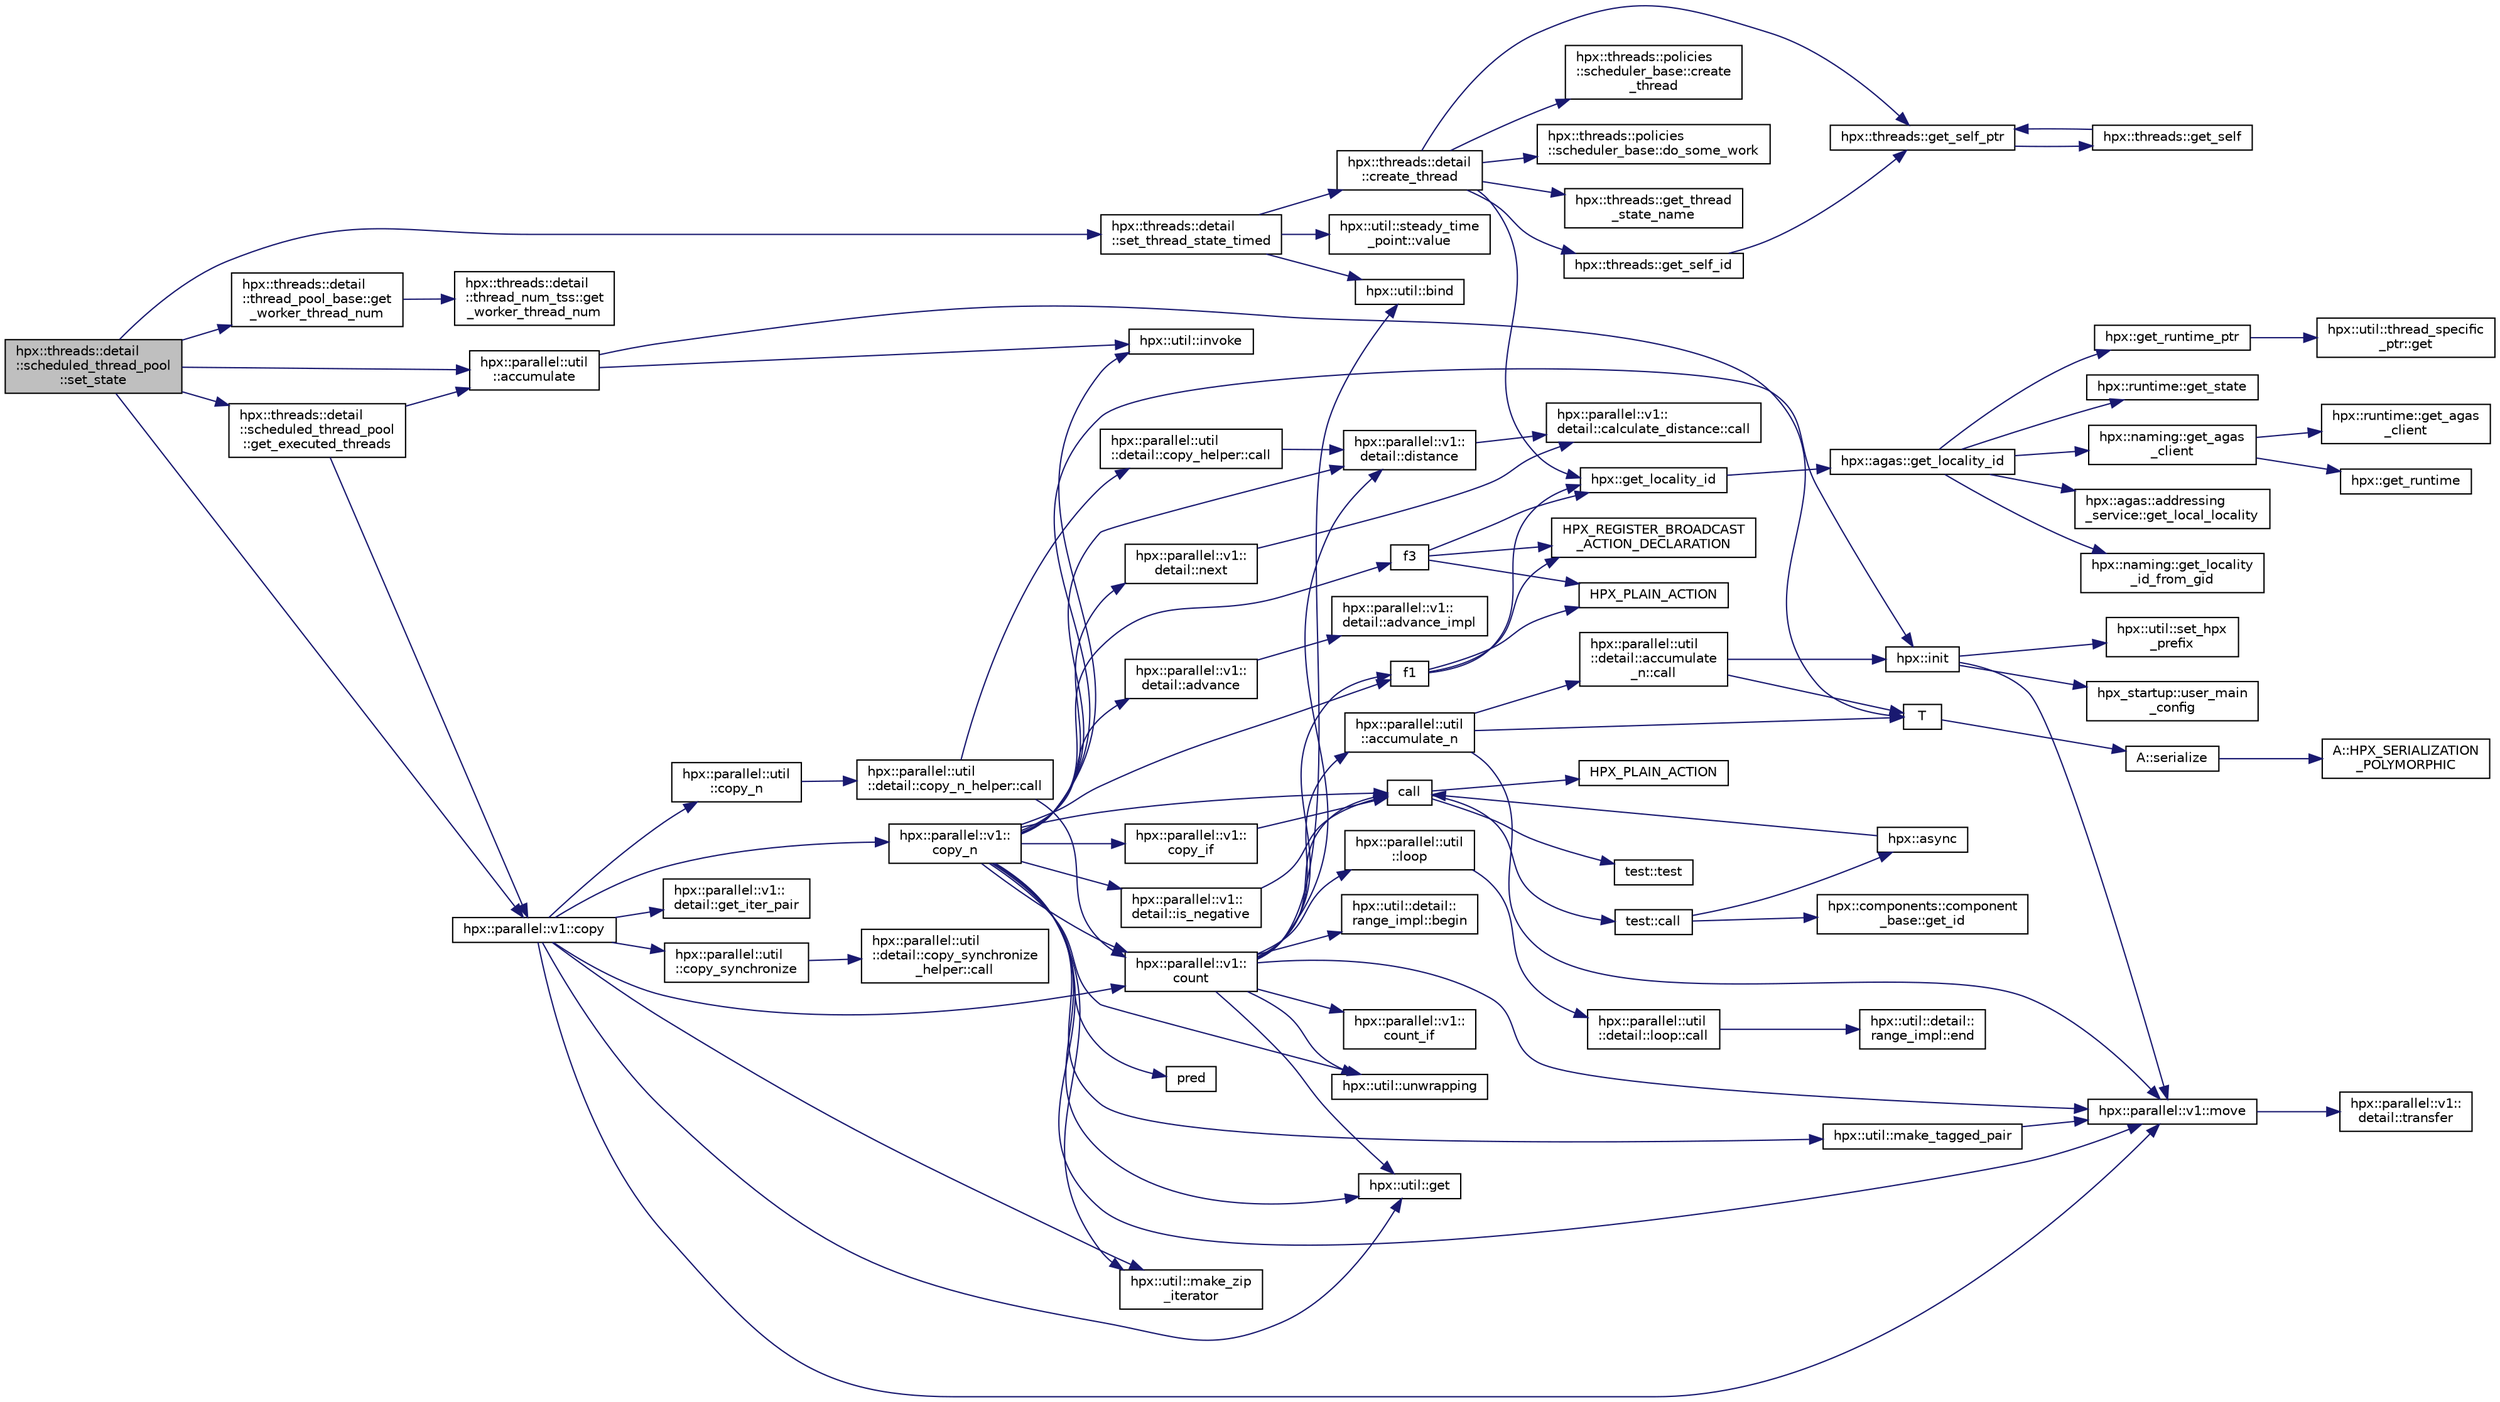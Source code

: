 digraph "hpx::threads::detail::scheduled_thread_pool::set_state"
{
  edge [fontname="Helvetica",fontsize="10",labelfontname="Helvetica",labelfontsize="10"];
  node [fontname="Helvetica",fontsize="10",shape=record];
  rankdir="LR";
  Node755 [label="hpx::threads::detail\l::scheduled_thread_pool\l::set_state",height=0.2,width=0.4,color="black", fillcolor="grey75", style="filled", fontcolor="black"];
  Node755 -> Node756 [color="midnightblue",fontsize="10",style="solid",fontname="Helvetica"];
  Node756 [label="hpx::threads::detail\l::set_thread_state_timed",height=0.2,width=0.4,color="black", fillcolor="white", style="filled",URL="$d2/dd1/namespacehpx_1_1threads_1_1detail.html#a1c568c5fde68984628bf25fa41a29832"];
  Node756 -> Node757 [color="midnightblue",fontsize="10",style="solid",fontname="Helvetica"];
  Node757 [label="hpx::util::bind",height=0.2,width=0.4,color="black", fillcolor="white", style="filled",URL="$df/dad/namespacehpx_1_1util.html#ad844caedf82a0173d6909d910c3e48c6"];
  Node756 -> Node758 [color="midnightblue",fontsize="10",style="solid",fontname="Helvetica"];
  Node758 [label="hpx::util::steady_time\l_point::value",height=0.2,width=0.4,color="black", fillcolor="white", style="filled",URL="$d0/d84/classhpx_1_1util_1_1steady__time__point.html#ab3ac884d51b3f3eeadd4363f76c00f68"];
  Node756 -> Node759 [color="midnightblue",fontsize="10",style="solid",fontname="Helvetica"];
  Node759 [label="hpx::threads::detail\l::create_thread",height=0.2,width=0.4,color="black", fillcolor="white", style="filled",URL="$d2/dd1/namespacehpx_1_1threads_1_1detail.html#a7e333273a07aca5a12fea02ff99e9e3a"];
  Node759 -> Node760 [color="midnightblue",fontsize="10",style="solid",fontname="Helvetica"];
  Node760 [label="hpx::threads::get_thread\l_state_name",height=0.2,width=0.4,color="black", fillcolor="white", style="filled",URL="$d7/d28/namespacehpx_1_1threads.html#a26f91ea8d2195f165c033241c5cd11db"];
  Node759 -> Node761 [color="midnightblue",fontsize="10",style="solid",fontname="Helvetica"];
  Node761 [label="hpx::threads::get_self_ptr",height=0.2,width=0.4,color="black", fillcolor="white", style="filled",URL="$d7/d28/namespacehpx_1_1threads.html#a22877ae347ad884cde3a51397dad6c53"];
  Node761 -> Node762 [color="midnightblue",fontsize="10",style="solid",fontname="Helvetica"];
  Node762 [label="hpx::threads::get_self",height=0.2,width=0.4,color="black", fillcolor="white", style="filled",URL="$d7/d28/namespacehpx_1_1threads.html#a07daf4d6d29233f20d66d41ab7b5b8e8"];
  Node762 -> Node761 [color="midnightblue",fontsize="10",style="solid",fontname="Helvetica"];
  Node759 -> Node763 [color="midnightblue",fontsize="10",style="solid",fontname="Helvetica"];
  Node763 [label="hpx::threads::get_self_id",height=0.2,width=0.4,color="black", fillcolor="white", style="filled",URL="$d7/d28/namespacehpx_1_1threads.html#afafe0f900b9fac3d4ed3c747625c1cfe"];
  Node763 -> Node761 [color="midnightblue",fontsize="10",style="solid",fontname="Helvetica"];
  Node759 -> Node764 [color="midnightblue",fontsize="10",style="solid",fontname="Helvetica"];
  Node764 [label="hpx::get_locality_id",height=0.2,width=0.4,color="black", fillcolor="white", style="filled",URL="$d8/d83/namespacehpx.html#a158d7c54a657bb364c1704033010697b",tooltip="Return the number of the locality this function is being called from. "];
  Node764 -> Node765 [color="midnightblue",fontsize="10",style="solid",fontname="Helvetica"];
  Node765 [label="hpx::agas::get_locality_id",height=0.2,width=0.4,color="black", fillcolor="white", style="filled",URL="$dc/d54/namespacehpx_1_1agas.html#a491cc2ddecdf0f1a9129900caa6a4d3e"];
  Node765 -> Node766 [color="midnightblue",fontsize="10",style="solid",fontname="Helvetica"];
  Node766 [label="hpx::get_runtime_ptr",height=0.2,width=0.4,color="black", fillcolor="white", style="filled",URL="$d8/d83/namespacehpx.html#af29daf2bb3e01b4d6495a1742b6cce64"];
  Node766 -> Node767 [color="midnightblue",fontsize="10",style="solid",fontname="Helvetica"];
  Node767 [label="hpx::util::thread_specific\l_ptr::get",height=0.2,width=0.4,color="black", fillcolor="white", style="filled",URL="$d4/d4c/structhpx_1_1util_1_1thread__specific__ptr.html#a3b27d8520710478aa41d1f74206bdba9"];
  Node765 -> Node768 [color="midnightblue",fontsize="10",style="solid",fontname="Helvetica"];
  Node768 [label="hpx::runtime::get_state",height=0.2,width=0.4,color="black", fillcolor="white", style="filled",URL="$d0/d7b/classhpx_1_1runtime.html#ab405f80e060dac95d624520f38b0524c"];
  Node765 -> Node769 [color="midnightblue",fontsize="10",style="solid",fontname="Helvetica"];
  Node769 [label="hpx::naming::get_agas\l_client",height=0.2,width=0.4,color="black", fillcolor="white", style="filled",URL="$d4/dc9/namespacehpx_1_1naming.html#a0408fffd5d34b620712a801b0ae3b032"];
  Node769 -> Node770 [color="midnightblue",fontsize="10",style="solid",fontname="Helvetica"];
  Node770 [label="hpx::get_runtime",height=0.2,width=0.4,color="black", fillcolor="white", style="filled",URL="$d8/d83/namespacehpx.html#aef902cc6c7dd3b9fbadf34d1e850a070"];
  Node769 -> Node771 [color="midnightblue",fontsize="10",style="solid",fontname="Helvetica"];
  Node771 [label="hpx::runtime::get_agas\l_client",height=0.2,width=0.4,color="black", fillcolor="white", style="filled",URL="$d0/d7b/classhpx_1_1runtime.html#aeb5dddd30d6b9861669af8ad44d1a96a"];
  Node765 -> Node772 [color="midnightblue",fontsize="10",style="solid",fontname="Helvetica"];
  Node772 [label="hpx::agas::addressing\l_service::get_local_locality",height=0.2,width=0.4,color="black", fillcolor="white", style="filled",URL="$db/d58/structhpx_1_1agas_1_1addressing__service.html#ab52c19a37c2a7a006c6c15f90ad0539c"];
  Node765 -> Node773 [color="midnightblue",fontsize="10",style="solid",fontname="Helvetica"];
  Node773 [label="hpx::naming::get_locality\l_id_from_gid",height=0.2,width=0.4,color="black", fillcolor="white", style="filled",URL="$d4/dc9/namespacehpx_1_1naming.html#a7fd43037784560bd04fda9b49e33529f"];
  Node759 -> Node774 [color="midnightblue",fontsize="10",style="solid",fontname="Helvetica"];
  Node774 [label="hpx::threads::policies\l::scheduler_base::create\l_thread",height=0.2,width=0.4,color="black", fillcolor="white", style="filled",URL="$dd/d7e/structhpx_1_1threads_1_1policies_1_1scheduler__base.html#ad3b05cd7f363cc8e8410ce368c3794e0"];
  Node759 -> Node775 [color="midnightblue",fontsize="10",style="solid",fontname="Helvetica"];
  Node775 [label="hpx::threads::policies\l::scheduler_base::do_some_work",height=0.2,width=0.4,color="black", fillcolor="white", style="filled",URL="$dd/d7e/structhpx_1_1threads_1_1policies_1_1scheduler__base.html#a90a27580175f350d99d4a6339ec8af29"];
  Node755 -> Node776 [color="midnightblue",fontsize="10",style="solid",fontname="Helvetica"];
  Node776 [label="hpx::threads::detail\l::thread_pool_base::get\l_worker_thread_num",height=0.2,width=0.4,color="black", fillcolor="white", style="filled",URL="$de/dae/classhpx_1_1threads_1_1detail_1_1thread__pool__base.html#aeced5b0c527cc55b06466dff964a631e"];
  Node776 -> Node777 [color="midnightblue",fontsize="10",style="solid",fontname="Helvetica"];
  Node777 [label="hpx::threads::detail\l::thread_num_tss::get\l_worker_thread_num",height=0.2,width=0.4,color="black", fillcolor="white", style="filled",URL="$d7/d24/classhpx_1_1threads_1_1detail_1_1thread__num__tss.html#a5b13dea127bd6a3013b42e8965c58fd3"];
  Node755 -> Node778 [color="midnightblue",fontsize="10",style="solid",fontname="Helvetica"];
  Node778 [label="hpx::threads::detail\l::scheduled_thread_pool\l::get_executed_threads",height=0.2,width=0.4,color="black", fillcolor="white", style="filled",URL="$d2/df7/classhpx_1_1threads_1_1detail_1_1scheduled__thread__pool.html#a752993760499d1faf511432e3230620a"];
  Node778 -> Node779 [color="midnightblue",fontsize="10",style="solid",fontname="Helvetica"];
  Node779 [label="hpx::parallel::util\l::accumulate",height=0.2,width=0.4,color="black", fillcolor="white", style="filled",URL="$df/dc6/namespacehpx_1_1parallel_1_1util.html#ab57e9fe9dcda3baa915398e2d7ba3d69"];
  Node779 -> Node780 [color="midnightblue",fontsize="10",style="solid",fontname="Helvetica"];
  Node780 [label="T",height=0.2,width=0.4,color="black", fillcolor="white", style="filled",URL="$db/d33/polymorphic__semiintrusive__template_8cpp.html#ad187658f9cb91c1312b39ae7e896f1ea"];
  Node780 -> Node781 [color="midnightblue",fontsize="10",style="solid",fontname="Helvetica"];
  Node781 [label="A::serialize",height=0.2,width=0.4,color="black", fillcolor="white", style="filled",URL="$d7/da0/struct_a.html#a5f5c287cf471e274ed9dda0da1592212"];
  Node781 -> Node782 [color="midnightblue",fontsize="10",style="solid",fontname="Helvetica"];
  Node782 [label="A::HPX_SERIALIZATION\l_POLYMORPHIC",height=0.2,width=0.4,color="black", fillcolor="white", style="filled",URL="$d7/da0/struct_a.html#ada978cc156cebbafddb1f3aa4c01918c"];
  Node779 -> Node783 [color="midnightblue",fontsize="10",style="solid",fontname="Helvetica"];
  Node783 [label="hpx::util::invoke",height=0.2,width=0.4,color="black", fillcolor="white", style="filled",URL="$df/dad/namespacehpx_1_1util.html#a9ed3f52b36e725e476dbf5099134ed3d"];
  Node778 -> Node784 [color="midnightblue",fontsize="10",style="solid",fontname="Helvetica"];
  Node784 [label="hpx::parallel::v1::copy",height=0.2,width=0.4,color="black", fillcolor="white", style="filled",URL="$db/db9/namespacehpx_1_1parallel_1_1v1.html#a502f993845638113034b4a1629b7a3c7"];
  Node784 -> Node785 [color="midnightblue",fontsize="10",style="solid",fontname="Helvetica"];
  Node785 [label="hpx::parallel::v1::\lcopy_n",height=0.2,width=0.4,color="black", fillcolor="white", style="filled",URL="$db/db9/namespacehpx_1_1parallel_1_1v1.html#a62b381b00123e950f7cd81ae9b16c4a6"];
  Node785 -> Node786 [color="midnightblue",fontsize="10",style="solid",fontname="Helvetica"];
  Node786 [label="hpx::util::make_tagged_pair",height=0.2,width=0.4,color="black", fillcolor="white", style="filled",URL="$df/dad/namespacehpx_1_1util.html#afa71e8b7f4f559051a5ff14a508c543c"];
  Node786 -> Node787 [color="midnightblue",fontsize="10",style="solid",fontname="Helvetica"];
  Node787 [label="hpx::parallel::v1::move",height=0.2,width=0.4,color="black", fillcolor="white", style="filled",URL="$db/db9/namespacehpx_1_1parallel_1_1v1.html#aa7c4ede081ce786c9d1eb1adff495cfc"];
  Node787 -> Node788 [color="midnightblue",fontsize="10",style="solid",fontname="Helvetica"];
  Node788 [label="hpx::parallel::v1::\ldetail::transfer",height=0.2,width=0.4,color="black", fillcolor="white", style="filled",URL="$d2/ddd/namespacehpx_1_1parallel_1_1v1_1_1detail.html#ab1b56a05e1885ca7cc7ffa1804dd2f3c"];
  Node785 -> Node789 [color="midnightblue",fontsize="10",style="solid",fontname="Helvetica"];
  Node789 [label="hpx::parallel::v1::\ldetail::is_negative",height=0.2,width=0.4,color="black", fillcolor="white", style="filled",URL="$d2/ddd/namespacehpx_1_1parallel_1_1v1_1_1detail.html#adf2e40fc4b20ad0fd442ee3118a4d527"];
  Node789 -> Node790 [color="midnightblue",fontsize="10",style="solid",fontname="Helvetica"];
  Node790 [label="call",height=0.2,width=0.4,color="black", fillcolor="white", style="filled",URL="$d2/d67/promise__1620_8cpp.html#a58357f0b82bc761e1d0b9091ed563a70"];
  Node790 -> Node791 [color="midnightblue",fontsize="10",style="solid",fontname="Helvetica"];
  Node791 [label="test::test",height=0.2,width=0.4,color="black", fillcolor="white", style="filled",URL="$d8/d89/structtest.html#ab42d5ece712d716b04cb3f686f297a26"];
  Node790 -> Node792 [color="midnightblue",fontsize="10",style="solid",fontname="Helvetica"];
  Node792 [label="HPX_PLAIN_ACTION",height=0.2,width=0.4,color="black", fillcolor="white", style="filled",URL="$d2/d67/promise__1620_8cpp.html#ab96aab827a4b1fcaf66cfe0ba83fef23"];
  Node790 -> Node793 [color="midnightblue",fontsize="10",style="solid",fontname="Helvetica"];
  Node793 [label="test::call",height=0.2,width=0.4,color="black", fillcolor="white", style="filled",URL="$d8/d89/structtest.html#aeb29e7ed6518b9426ccf1344c52620ae"];
  Node793 -> Node794 [color="midnightblue",fontsize="10",style="solid",fontname="Helvetica"];
  Node794 [label="hpx::async",height=0.2,width=0.4,color="black", fillcolor="white", style="filled",URL="$d8/d83/namespacehpx.html#acb7d8e37b73b823956ce144f9a57eaa4"];
  Node794 -> Node790 [color="midnightblue",fontsize="10",style="solid",fontname="Helvetica"];
  Node793 -> Node795 [color="midnightblue",fontsize="10",style="solid",fontname="Helvetica"];
  Node795 [label="hpx::components::component\l_base::get_id",height=0.2,width=0.4,color="black", fillcolor="white", style="filled",URL="$d2/de6/classhpx_1_1components_1_1component__base.html#a4c8fd93514039bdf01c48d66d82b19cd"];
  Node785 -> Node796 [color="midnightblue",fontsize="10",style="solid",fontname="Helvetica"];
  Node796 [label="hpx::util::get",height=0.2,width=0.4,color="black", fillcolor="white", style="filled",URL="$df/dad/namespacehpx_1_1util.html#a5cbd3c41f03f4d4acaedaa4777e3cc02"];
  Node785 -> Node790 [color="midnightblue",fontsize="10",style="solid",fontname="Helvetica"];
  Node785 -> Node797 [color="midnightblue",fontsize="10",style="solid",fontname="Helvetica"];
  Node797 [label="pred",height=0.2,width=0.4,color="black", fillcolor="white", style="filled",URL="$dc/d8b/cxx11__std__thread_8cpp.html#a31ff3168522b47b050989c5e07dd8408"];
  Node785 -> Node783 [color="midnightblue",fontsize="10",style="solid",fontname="Helvetica"];
  Node785 -> Node798 [color="midnightblue",fontsize="10",style="solid",fontname="Helvetica"];
  Node798 [label="hpx::parallel::v1::\lcopy_if",height=0.2,width=0.4,color="black", fillcolor="white", style="filled",URL="$db/db9/namespacehpx_1_1parallel_1_1v1.html#a9a749519e8f71f886d23aecb6ceaaf8a"];
  Node798 -> Node790 [color="midnightblue",fontsize="10",style="solid",fontname="Helvetica"];
  Node785 -> Node799 [color="midnightblue",fontsize="10",style="solid",fontname="Helvetica"];
  Node799 [label="hpx::parallel::v1::\lcount",height=0.2,width=0.4,color="black", fillcolor="white", style="filled",URL="$db/db9/namespacehpx_1_1parallel_1_1v1.html#a19d058114a2bd44801aab4176b188e23"];
  Node799 -> Node800 [color="midnightblue",fontsize="10",style="solid",fontname="Helvetica"];
  Node800 [label="hpx::parallel::v1::\lcount_if",height=0.2,width=0.4,color="black", fillcolor="white", style="filled",URL="$db/db9/namespacehpx_1_1parallel_1_1v1.html#ad836ff017ec208c2d6388a9b47b05ce0"];
  Node799 -> Node801 [color="midnightblue",fontsize="10",style="solid",fontname="Helvetica"];
  Node801 [label="f1",height=0.2,width=0.4,color="black", fillcolor="white", style="filled",URL="$d8/d8b/broadcast_8cpp.html#a1751fbd41f2529b84514a9dbd767959a"];
  Node801 -> Node764 [color="midnightblue",fontsize="10",style="solid",fontname="Helvetica"];
  Node801 -> Node802 [color="midnightblue",fontsize="10",style="solid",fontname="Helvetica"];
  Node802 [label="HPX_PLAIN_ACTION",height=0.2,width=0.4,color="black", fillcolor="white", style="filled",URL="$d8/d8b/broadcast_8cpp.html#a19685a0394ce6a99351f7a679f6eeefc"];
  Node801 -> Node803 [color="midnightblue",fontsize="10",style="solid",fontname="Helvetica"];
  Node803 [label="HPX_REGISTER_BROADCAST\l_ACTION_DECLARATION",height=0.2,width=0.4,color="black", fillcolor="white", style="filled",URL="$d7/d38/addressing__service_8cpp.html#a573d764d9cb34eec46a4bdffcf07875f"];
  Node799 -> Node804 [color="midnightblue",fontsize="10",style="solid",fontname="Helvetica"];
  Node804 [label="hpx::parallel::util\l::loop",height=0.2,width=0.4,color="black", fillcolor="white", style="filled",URL="$df/dc6/namespacehpx_1_1parallel_1_1util.html#a3f434e00f42929aac85debb8c5782213"];
  Node804 -> Node805 [color="midnightblue",fontsize="10",style="solid",fontname="Helvetica"];
  Node805 [label="hpx::parallel::util\l::detail::loop::call",height=0.2,width=0.4,color="black", fillcolor="white", style="filled",URL="$da/d06/structhpx_1_1parallel_1_1util_1_1detail_1_1loop.html#a5c5e8dbda782f09cdb7bc2509e3bf09e"];
  Node805 -> Node806 [color="midnightblue",fontsize="10",style="solid",fontname="Helvetica"];
  Node806 [label="hpx::util::detail::\lrange_impl::end",height=0.2,width=0.4,color="black", fillcolor="white", style="filled",URL="$d4/d4a/namespacehpx_1_1util_1_1detail_1_1range__impl.html#afb2ea48b0902f52ee4d8b764807b4316"];
  Node799 -> Node757 [color="midnightblue",fontsize="10",style="solid",fontname="Helvetica"];
  Node799 -> Node787 [color="midnightblue",fontsize="10",style="solid",fontname="Helvetica"];
  Node799 -> Node796 [color="midnightblue",fontsize="10",style="solid",fontname="Helvetica"];
  Node799 -> Node790 [color="midnightblue",fontsize="10",style="solid",fontname="Helvetica"];
  Node799 -> Node807 [color="midnightblue",fontsize="10",style="solid",fontname="Helvetica"];
  Node807 [label="hpx::parallel::v1::\ldetail::distance",height=0.2,width=0.4,color="black", fillcolor="white", style="filled",URL="$d2/ddd/namespacehpx_1_1parallel_1_1v1_1_1detail.html#a6bea3c6a5f470cad11f27ee6bab4a33f"];
  Node807 -> Node808 [color="midnightblue",fontsize="10",style="solid",fontname="Helvetica"];
  Node808 [label="hpx::parallel::v1::\ldetail::calculate_distance::call",height=0.2,width=0.4,color="black", fillcolor="white", style="filled",URL="$db/dfa/structhpx_1_1parallel_1_1v1_1_1detail_1_1calculate__distance.html#a950a6627830a7d019ac0e734b0a447bf"];
  Node799 -> Node809 [color="midnightblue",fontsize="10",style="solid",fontname="Helvetica"];
  Node809 [label="hpx::util::unwrapping",height=0.2,width=0.4,color="black", fillcolor="white", style="filled",URL="$df/dad/namespacehpx_1_1util.html#a7529d9ac687684c33403cdd1f9cef8e4"];
  Node799 -> Node810 [color="midnightblue",fontsize="10",style="solid",fontname="Helvetica"];
  Node810 [label="hpx::parallel::util\l::accumulate_n",height=0.2,width=0.4,color="black", fillcolor="white", style="filled",URL="$df/dc6/namespacehpx_1_1parallel_1_1util.html#af19f9a2722f97c2247ea5d0dbb5e2d25"];
  Node810 -> Node811 [color="midnightblue",fontsize="10",style="solid",fontname="Helvetica"];
  Node811 [label="hpx::parallel::util\l::detail::accumulate\l_n::call",height=0.2,width=0.4,color="black", fillcolor="white", style="filled",URL="$d8/d3b/structhpx_1_1parallel_1_1util_1_1detail_1_1accumulate__n.html#a765aceb8ab313fc92f7c4aaf70ccca8f"];
  Node811 -> Node812 [color="midnightblue",fontsize="10",style="solid",fontname="Helvetica"];
  Node812 [label="hpx::init",height=0.2,width=0.4,color="black", fillcolor="white", style="filled",URL="$d8/d83/namespacehpx.html#a3c694ea960b47c56b33351ba16e3d76b",tooltip="Main entry point for launching the HPX runtime system. "];
  Node812 -> Node813 [color="midnightblue",fontsize="10",style="solid",fontname="Helvetica"];
  Node813 [label="hpx::util::set_hpx\l_prefix",height=0.2,width=0.4,color="black", fillcolor="white", style="filled",URL="$df/dad/namespacehpx_1_1util.html#ae40a23c1ba0a48d9304dcf717a95793e"];
  Node812 -> Node814 [color="midnightblue",fontsize="10",style="solid",fontname="Helvetica"];
  Node814 [label="hpx_startup::user_main\l_config",height=0.2,width=0.4,color="black", fillcolor="white", style="filled",URL="$d3/dd2/namespacehpx__startup.html#aaac571d88bd3912a4225a23eb3261637"];
  Node812 -> Node787 [color="midnightblue",fontsize="10",style="solid",fontname="Helvetica"];
  Node811 -> Node780 [color="midnightblue",fontsize="10",style="solid",fontname="Helvetica"];
  Node810 -> Node787 [color="midnightblue",fontsize="10",style="solid",fontname="Helvetica"];
  Node810 -> Node780 [color="midnightblue",fontsize="10",style="solid",fontname="Helvetica"];
  Node799 -> Node815 [color="midnightblue",fontsize="10",style="solid",fontname="Helvetica"];
  Node815 [label="hpx::util::detail::\lrange_impl::begin",height=0.2,width=0.4,color="black", fillcolor="white", style="filled",URL="$d4/d4a/namespacehpx_1_1util_1_1detail_1_1range__impl.html#a31e165df2b865cdd961f35ce938db41a"];
  Node785 -> Node807 [color="midnightblue",fontsize="10",style="solid",fontname="Helvetica"];
  Node785 -> Node812 [color="midnightblue",fontsize="10",style="solid",fontname="Helvetica"];
  Node785 -> Node816 [color="midnightblue",fontsize="10",style="solid",fontname="Helvetica"];
  Node816 [label="hpx::util::make_zip\l_iterator",height=0.2,width=0.4,color="black", fillcolor="white", style="filled",URL="$df/dad/namespacehpx_1_1util.html#a2f68369b316e5699be2c81c04e3ee209"];
  Node785 -> Node801 [color="midnightblue",fontsize="10",style="solid",fontname="Helvetica"];
  Node785 -> Node817 [color="midnightblue",fontsize="10",style="solid",fontname="Helvetica"];
  Node817 [label="f3",height=0.2,width=0.4,color="black", fillcolor="white", style="filled",URL="$d8/d8b/broadcast_8cpp.html#a9bac347cb7dd97427ecd2dd58525b646"];
  Node817 -> Node764 [color="midnightblue",fontsize="10",style="solid",fontname="Helvetica"];
  Node817 -> Node802 [color="midnightblue",fontsize="10",style="solid",fontname="Helvetica"];
  Node817 -> Node803 [color="midnightblue",fontsize="10",style="solid",fontname="Helvetica"];
  Node785 -> Node818 [color="midnightblue",fontsize="10",style="solid",fontname="Helvetica"];
  Node818 [label="hpx::parallel::v1::\ldetail::next",height=0.2,width=0.4,color="black", fillcolor="white", style="filled",URL="$d2/ddd/namespacehpx_1_1parallel_1_1v1_1_1detail.html#a0a6696d8c17a32b8ebfaa496b9ab3332"];
  Node818 -> Node808 [color="midnightblue",fontsize="10",style="solid",fontname="Helvetica"];
  Node785 -> Node819 [color="midnightblue",fontsize="10",style="solid",fontname="Helvetica"];
  Node819 [label="hpx::parallel::v1::\ldetail::advance",height=0.2,width=0.4,color="black", fillcolor="white", style="filled",URL="$d2/ddd/namespacehpx_1_1parallel_1_1v1_1_1detail.html#ad9fca7bce7b3e3c32302967ffc1fb4a4"];
  Node819 -> Node820 [color="midnightblue",fontsize="10",style="solid",fontname="Helvetica"];
  Node820 [label="hpx::parallel::v1::\ldetail::advance_impl",height=0.2,width=0.4,color="black", fillcolor="white", style="filled",URL="$d2/ddd/namespacehpx_1_1parallel_1_1v1_1_1detail.html#ad4fa62ca115927187e4063b65ee5f317"];
  Node785 -> Node787 [color="midnightblue",fontsize="10",style="solid",fontname="Helvetica"];
  Node785 -> Node809 [color="midnightblue",fontsize="10",style="solid",fontname="Helvetica"];
  Node784 -> Node799 [color="midnightblue",fontsize="10",style="solid",fontname="Helvetica"];
  Node784 -> Node821 [color="midnightblue",fontsize="10",style="solid",fontname="Helvetica"];
  Node821 [label="hpx::parallel::util\l::copy_n",height=0.2,width=0.4,color="black", fillcolor="white", style="filled",URL="$df/dc6/namespacehpx_1_1parallel_1_1util.html#ab30b19e9d50f04c88be6cb7408c82987"];
  Node821 -> Node822 [color="midnightblue",fontsize="10",style="solid",fontname="Helvetica"];
  Node822 [label="hpx::parallel::util\l::detail::copy_n_helper::call",height=0.2,width=0.4,color="black", fillcolor="white", style="filled",URL="$de/d50/structhpx_1_1parallel_1_1util_1_1detail_1_1copy__n__helper.html#ae283ae8df16258386dd2aa4d58d4df8e"];
  Node822 -> Node799 [color="midnightblue",fontsize="10",style="solid",fontname="Helvetica"];
  Node822 -> Node823 [color="midnightblue",fontsize="10",style="solid",fontname="Helvetica"];
  Node823 [label="hpx::parallel::util\l::detail::copy_helper::call",height=0.2,width=0.4,color="black", fillcolor="white", style="filled",URL="$db/d59/structhpx_1_1parallel_1_1util_1_1detail_1_1copy__helper.html#ac801832edc0b6a84595880bb4613cb60"];
  Node823 -> Node807 [color="midnightblue",fontsize="10",style="solid",fontname="Helvetica"];
  Node784 -> Node824 [color="midnightblue",fontsize="10",style="solid",fontname="Helvetica"];
  Node824 [label="hpx::parallel::v1::\ldetail::get_iter_pair",height=0.2,width=0.4,color="black", fillcolor="white", style="filled",URL="$d2/ddd/namespacehpx_1_1parallel_1_1v1_1_1detail.html#ac4d3c2918035705998b9b049c5440119"];
  Node784 -> Node816 [color="midnightblue",fontsize="10",style="solid",fontname="Helvetica"];
  Node784 -> Node796 [color="midnightblue",fontsize="10",style="solid",fontname="Helvetica"];
  Node784 -> Node825 [color="midnightblue",fontsize="10",style="solid",fontname="Helvetica"];
  Node825 [label="hpx::parallel::util\l::copy_synchronize",height=0.2,width=0.4,color="black", fillcolor="white", style="filled",URL="$df/dc6/namespacehpx_1_1parallel_1_1util.html#ad33c06f9b1fc663f33b9fb189390e71b"];
  Node825 -> Node826 [color="midnightblue",fontsize="10",style="solid",fontname="Helvetica"];
  Node826 [label="hpx::parallel::util\l::detail::copy_synchronize\l_helper::call",height=0.2,width=0.4,color="black", fillcolor="white", style="filled",URL="$d7/d41/structhpx_1_1parallel_1_1util_1_1detail_1_1copy__synchronize__helper.html#a7c8e8c72844a8fd415b6b3517cc1a224"];
  Node784 -> Node787 [color="midnightblue",fontsize="10",style="solid",fontname="Helvetica"];
  Node755 -> Node779 [color="midnightblue",fontsize="10",style="solid",fontname="Helvetica"];
  Node755 -> Node784 [color="midnightblue",fontsize="10",style="solid",fontname="Helvetica"];
}
